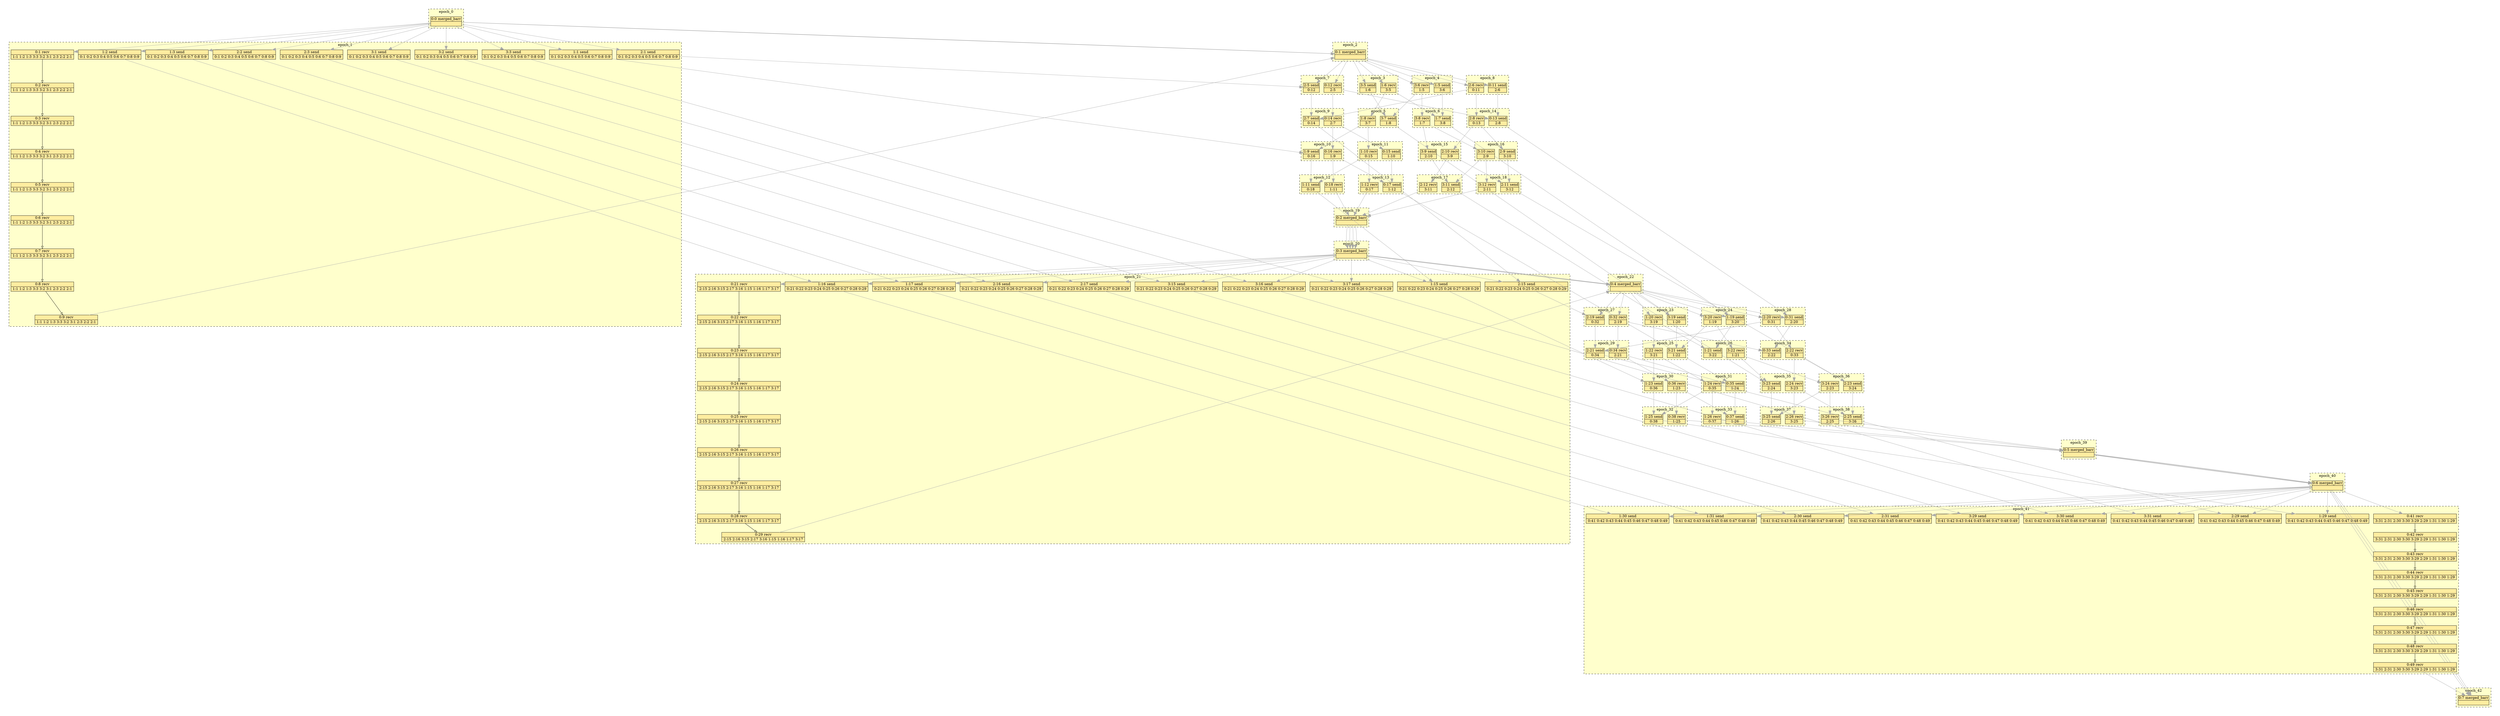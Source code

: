 digraph{node[shape=none margin=0 style=filled colorscheme=ylorrd9 fillcolor=2];compound=true;splines=line;subgraph clusterdummy0_0{style=invis;subgraph clusterdummy0_1{style=invis;subgraph clusterdummy0_2{style=invis;subgraph cluster0{style=dashed;colorscheme=ylorrd9;bgcolor=1;edge[arrowhead=empty];label=epoch_0;150[label=<<table border="0" cellborder="0" cellspacing="0"><tr><td>0:0 merged_barr</td></tr><hr/><tr><td> </td></tr></table>>];}}}}subgraph clusterdummy1_0{style=invis;subgraph clusterdummy1_1{style=invis;subgraph clusterdummy1_2{style=invis;subgraph cluster1{style=dashed;colorscheme=ylorrd9;bgcolor=1;edge[arrowhead=empty];label=epoch_1;1[label=<<table border="0" cellborder="0" cellspacing="0"><tr><td>0:1 recv</td></tr><hr/><tr><td> 1:1 1:2 1:3 3:3 3:2 3:1 2:3 2:2 2:1 </td></tr></table>>];2[label=<<table border="0" cellborder="0" cellspacing="0"><tr><td>0:2 recv</td></tr><hr/><tr><td> 1:1 1:2 1:3 3:3 3:2 3:1 2:3 2:2 2:1 </td></tr></table>>];1->2;3[label=<<table border="0" cellborder="0" cellspacing="0"><tr><td>0:3 recv</td></tr><hr/><tr><td> 1:1 1:2 1:3 3:3 3:2 3:1 2:3 2:2 2:1 </td></tr></table>>];2->3;4[label=<<table border="0" cellborder="0" cellspacing="0"><tr><td>0:4 recv</td></tr><hr/><tr><td> 1:1 1:2 1:3 3:3 3:2 3:1 2:3 2:2 2:1 </td></tr></table>>];3->4;5[label=<<table border="0" cellborder="0" cellspacing="0"><tr><td>0:5 recv</td></tr><hr/><tr><td> 1:1 1:2 1:3 3:3 3:2 3:1 2:3 2:2 2:1 </td></tr></table>>];4->5;6[label=<<table border="0" cellborder="0" cellspacing="0"><tr><td>0:6 recv</td></tr><hr/><tr><td> 1:1 1:2 1:3 3:3 3:2 3:1 2:3 2:2 2:1 </td></tr></table>>];5->6;7[label=<<table border="0" cellborder="0" cellspacing="0"><tr><td>0:7 recv</td></tr><hr/><tr><td> 1:1 1:2 1:3 3:3 3:2 3:1 2:3 2:2 2:1 </td></tr></table>>];6->7;8[label=<<table border="0" cellborder="0" cellspacing="0"><tr><td>0:8 recv</td></tr><hr/><tr><td> 1:1 1:2 1:3 3:3 3:2 3:1 2:3 2:2 2:1 </td></tr></table>>];7->8;9[label=<<table border="0" cellborder="0" cellspacing="0"><tr><td>0:9 recv</td></tr><hr/><tr><td> 1:1 1:2 1:3 3:3 3:2 3:1 2:3 2:2 2:1 </td></tr></table>>];8->9;52[label=<<table border="0" cellborder="0" cellspacing="0"><tr><td>1:1 send</td></tr><hr/><tr><td> 0:1 0:2 0:3 0:4 0:5 0:6 0:7 0:8 0:9 </td></tr></table>>];53[label=<<table border="0" cellborder="0" cellspacing="0"><tr><td>1:2 send</td></tr><hr/><tr><td> 0:1 0:2 0:3 0:4 0:5 0:6 0:7 0:8 0:9 </td></tr></table>>];54[label=<<table border="0" cellborder="0" cellspacing="0"><tr><td>1:3 send</td></tr><hr/><tr><td> 0:1 0:2 0:3 0:4 0:5 0:6 0:7 0:8 0:9 </td></tr></table>>];85[label=<<table border="0" cellborder="0" cellspacing="0"><tr><td>2:1 send</td></tr><hr/><tr><td> 0:1 0:2 0:3 0:4 0:5 0:6 0:7 0:8 0:9 </td></tr></table>>];86[label=<<table border="0" cellborder="0" cellspacing="0"><tr><td>2:2 send</td></tr><hr/><tr><td> 0:1 0:2 0:3 0:4 0:5 0:6 0:7 0:8 0:9 </td></tr></table>>];87[label=<<table border="0" cellborder="0" cellspacing="0"><tr><td>2:3 send</td></tr><hr/><tr><td> 0:1 0:2 0:3 0:4 0:5 0:6 0:7 0:8 0:9 </td></tr></table>>];118[label=<<table border="0" cellborder="0" cellspacing="0"><tr><td>3:1 send</td></tr><hr/><tr><td> 0:1 0:2 0:3 0:4 0:5 0:6 0:7 0:8 0:9 </td></tr></table>>];119[label=<<table border="0" cellborder="0" cellspacing="0"><tr><td>3:2 send</td></tr><hr/><tr><td> 0:1 0:2 0:3 0:4 0:5 0:6 0:7 0:8 0:9 </td></tr></table>>];120[label=<<table border="0" cellborder="0" cellspacing="0"><tr><td>3:3 send</td></tr><hr/><tr><td> 0:1 0:2 0:3 0:4 0:5 0:6 0:7 0:8 0:9 </td></tr></table>>];}}}}subgraph clusterdummy2_0{style=invis;subgraph clusterdummy2_1{style=invis;subgraph clusterdummy2_2{style=invis;subgraph cluster2{style=dashed;colorscheme=ylorrd9;bgcolor=1;edge[arrowhead=empty];label=epoch_2;151[label=<<table border="0" cellborder="0" cellspacing="0"><tr><td>0:1 merged_barr</td></tr><hr/><tr><td> </td></tr></table>>];}}}}subgraph clusterdummy3_0{style=invis;subgraph clusterdummy3_1{style=invis;subgraph clusterdummy3_2{style=invis;subgraph cluster3{style=dashed;colorscheme=ylorrd9;bgcolor=1;edge[arrowhead=empty];label=epoch_3;57[label=<<table border="0" cellborder="0" cellspacing="0"><tr><td>1:6 recv</td></tr><hr/><tr><td> 3:5 </td></tr></table>>];122[label=<<table border="0" cellborder="0" cellspacing="0"><tr><td>3:5 send</td></tr><hr/><tr><td> 1:6 </td></tr></table>>];}}}}subgraph clusterdummy4_0{style=invis;subgraph clusterdummy4_1{style=invis;subgraph clusterdummy4_2{style=invis;subgraph cluster4{style=dashed;colorscheme=ylorrd9;bgcolor=1;edge[arrowhead=empty];label=epoch_4;56[label=<<table border="0" cellborder="0" cellspacing="0"><tr><td>1:5 send</td></tr><hr/><tr><td> 3:6 </td></tr></table>>];123[label=<<table border="0" cellborder="0" cellspacing="0"><tr><td>3:6 recv</td></tr><hr/><tr><td> 1:5 </td></tr></table>>];}}}}subgraph clusterdummy5_0{style=invis;subgraph clusterdummy5_1{style=invis;subgraph clusterdummy5_2{style=invis;subgraph cluster5{style=dashed;colorscheme=ylorrd9;bgcolor=1;edge[arrowhead=empty];label=epoch_5;59[label=<<table border="0" cellborder="0" cellspacing="0"><tr><td>1:8 recv</td></tr><hr/><tr><td> 3:7 </td></tr></table>>];124[label=<<table border="0" cellborder="0" cellspacing="0"><tr><td>3:7 send</td></tr><hr/><tr><td> 1:8 </td></tr></table>>];}}}}subgraph clusterdummy6_0{style=invis;subgraph clusterdummy6_1{style=invis;subgraph clusterdummy6_2{style=invis;subgraph cluster6{style=dashed;colorscheme=ylorrd9;bgcolor=1;edge[arrowhead=empty];label=epoch_6;58[label=<<table border="0" cellborder="0" cellspacing="0"><tr><td>1:7 send</td></tr><hr/><tr><td> 3:8 </td></tr></table>>];125[label=<<table border="0" cellborder="0" cellspacing="0"><tr><td>3:8 recv</td></tr><hr/><tr><td> 1:7 </td></tr></table>>];}}}}subgraph clusterdummy7_0{style=invis;subgraph clusterdummy7_1{style=invis;subgraph clusterdummy7_2{style=invis;subgraph cluster7{style=dashed;colorscheme=ylorrd9;bgcolor=1;edge[arrowhead=empty];label=epoch_7;12[label=<<table border="0" cellborder="0" cellspacing="0"><tr><td>0:12 recv</td></tr><hr/><tr><td> 2:5 </td></tr></table>>];89[label=<<table border="0" cellborder="0" cellspacing="0"><tr><td>2:5 send</td></tr><hr/><tr><td> 0:12 </td></tr></table>>];}}}}subgraph clusterdummy8_0{style=invis;subgraph clusterdummy8_1{style=invis;subgraph clusterdummy8_2{style=invis;subgraph cluster8{style=dashed;colorscheme=ylorrd9;bgcolor=1;edge[arrowhead=empty];label=epoch_8;11[label=<<table border="0" cellborder="0" cellspacing="0"><tr><td>0:11 send</td></tr><hr/><tr><td> 2:6 </td></tr></table>>];90[label=<<table border="0" cellborder="0" cellspacing="0"><tr><td>2:6 recv</td></tr><hr/><tr><td> 0:11 </td></tr></table>>];}}}}subgraph clusterdummy9_0{style=invis;subgraph clusterdummy9_1{style=invis;subgraph clusterdummy9_2{style=invis;subgraph cluster9{style=dashed;colorscheme=ylorrd9;bgcolor=1;edge[arrowhead=empty];label=epoch_9;14[label=<<table border="0" cellborder="0" cellspacing="0"><tr><td>0:14 recv</td></tr><hr/><tr><td> 2:7 </td></tr></table>>];91[label=<<table border="0" cellborder="0" cellspacing="0"><tr><td>2:7 send</td></tr><hr/><tr><td> 0:14 </td></tr></table>>];}}}}subgraph clusterdummy10_0{style=invis;subgraph clusterdummy10_1{style=invis;subgraph clusterdummy10_2{style=invis;subgraph cluster10{style=dashed;colorscheme=ylorrd9;bgcolor=1;edge[arrowhead=empty];label=epoch_10;16[label=<<table border="0" cellborder="0" cellspacing="0"><tr><td>0:16 recv</td></tr><hr/><tr><td> 1:9 </td></tr></table>>];60[label=<<table border="0" cellborder="0" cellspacing="0"><tr><td>1:9 send</td></tr><hr/><tr><td> 0:16 </td></tr></table>>];}}}}subgraph clusterdummy11_0{style=invis;subgraph clusterdummy11_1{style=invis;subgraph clusterdummy11_2{style=invis;subgraph cluster11{style=dashed;colorscheme=ylorrd9;bgcolor=1;edge[arrowhead=empty];label=epoch_11;15[label=<<table border="0" cellborder="0" cellspacing="0"><tr><td>0:15 send</td></tr><hr/><tr><td> 1:10 </td></tr></table>>];61[label=<<table border="0" cellborder="0" cellspacing="0"><tr><td>1:10 recv</td></tr><hr/><tr><td> 0:15 </td></tr></table>>];}}}}subgraph clusterdummy12_0{style=invis;subgraph clusterdummy12_1{style=invis;subgraph clusterdummy12_2{style=invis;subgraph cluster12{style=dashed;colorscheme=ylorrd9;bgcolor=1;edge[arrowhead=empty];label=epoch_12;18[label=<<table border="0" cellborder="0" cellspacing="0"><tr><td>0:18 recv</td></tr><hr/><tr><td> 1:11 </td></tr></table>>];62[label=<<table border="0" cellborder="0" cellspacing="0"><tr><td>1:11 send</td></tr><hr/><tr><td> 0:18 </td></tr></table>>];}}}}subgraph clusterdummy13_0{style=invis;subgraph clusterdummy13_1{style=invis;subgraph clusterdummy13_2{style=invis;subgraph cluster13{style=dashed;colorscheme=ylorrd9;bgcolor=1;edge[arrowhead=empty];label=epoch_13;17[label=<<table border="0" cellborder="0" cellspacing="0"><tr><td>0:17 send</td></tr><hr/><tr><td> 1:12 </td></tr></table>>];63[label=<<table border="0" cellborder="0" cellspacing="0"><tr><td>1:12 recv</td></tr><hr/><tr><td> 0:17 </td></tr></table>>];}}}}subgraph clusterdummy14_0{style=invis;subgraph clusterdummy14_1{style=invis;subgraph clusterdummy14_2{style=invis;subgraph cluster14{style=dashed;colorscheme=ylorrd9;bgcolor=1;edge[arrowhead=empty];label=epoch_14;13[label=<<table border="0" cellborder="0" cellspacing="0"><tr><td>0:13 send</td></tr><hr/><tr><td> 2:8 </td></tr></table>>];92[label=<<table border="0" cellborder="0" cellspacing="0"><tr><td>2:8 recv</td></tr><hr/><tr><td> 0:13 </td></tr></table>>];}}}}subgraph clusterdummy15_0{style=invis;subgraph clusterdummy15_1{style=invis;subgraph clusterdummy15_2{style=invis;subgraph cluster15{style=dashed;colorscheme=ylorrd9;bgcolor=1;edge[arrowhead=empty];label=epoch_15;94[label=<<table border="0" cellborder="0" cellspacing="0"><tr><td>2:10 recv</td></tr><hr/><tr><td> 3:9 </td></tr></table>>];126[label=<<table border="0" cellborder="0" cellspacing="0"><tr><td>3:9 send</td></tr><hr/><tr><td> 2:10 </td></tr></table>>];}}}}subgraph clusterdummy16_0{style=invis;subgraph clusterdummy16_1{style=invis;subgraph clusterdummy16_2{style=invis;subgraph cluster16{style=dashed;colorscheme=ylorrd9;bgcolor=1;edge[arrowhead=empty];label=epoch_16;93[label=<<table border="0" cellborder="0" cellspacing="0"><tr><td>2:9 send</td></tr><hr/><tr><td> 3:10 </td></tr></table>>];127[label=<<table border="0" cellborder="0" cellspacing="0"><tr><td>3:10 recv</td></tr><hr/><tr><td> 2:9 </td></tr></table>>];}}}}subgraph clusterdummy17_0{style=invis;subgraph clusterdummy17_1{style=invis;subgraph clusterdummy17_2{style=invis;subgraph cluster17{style=dashed;colorscheme=ylorrd9;bgcolor=1;edge[arrowhead=empty];label=epoch_17;96[label=<<table border="0" cellborder="0" cellspacing="0"><tr><td>2:12 recv</td></tr><hr/><tr><td> 3:11 </td></tr></table>>];128[label=<<table border="0" cellborder="0" cellspacing="0"><tr><td>3:11 send</td></tr><hr/><tr><td> 2:12 </td></tr></table>>];}}}}subgraph clusterdummy18_0{style=invis;subgraph clusterdummy18_1{style=invis;subgraph clusterdummy18_2{style=invis;subgraph cluster18{style=dashed;colorscheme=ylorrd9;bgcolor=1;edge[arrowhead=empty];label=epoch_18;95[label=<<table border="0" cellborder="0" cellspacing="0"><tr><td>2:11 send</td></tr><hr/><tr><td> 3:12 </td></tr></table>>];129[label=<<table border="0" cellborder="0" cellspacing="0"><tr><td>3:12 recv</td></tr><hr/><tr><td> 2:11 </td></tr></table>>];}}}}subgraph clusterdummy19_0{style=invis;subgraph clusterdummy19_1{style=invis;subgraph clusterdummy19_2{style=invis;subgraph cluster19{style=dashed;colorscheme=ylorrd9;bgcolor=1;edge[arrowhead=empty];label=epoch_19;152[label=<<table border="0" cellborder="0" cellspacing="0"><tr><td>0:2 merged_barr</td></tr><hr/><tr><td> </td></tr></table>>];}}}}subgraph clusterdummy20_0{style=invis;subgraph clusterdummy20_1{style=invis;subgraph clusterdummy20_2{style=invis;subgraph cluster20{style=dashed;colorscheme=ylorrd9;bgcolor=1;edge[arrowhead=empty];label=epoch_20;153[label=<<table border="0" cellborder="0" cellspacing="0"><tr><td>0:3 merged_barr</td></tr><hr/><tr><td> </td></tr></table>>];}}}}subgraph clusterdummy21_0{style=invis;subgraph clusterdummy21_1{style=invis;subgraph clusterdummy21_2{style=invis;subgraph cluster21{style=dashed;colorscheme=ylorrd9;bgcolor=1;edge[arrowhead=empty];label=epoch_21;21[label=<<table border="0" cellborder="0" cellspacing="0"><tr><td>0:21 recv</td></tr><hr/><tr><td> 2:15 2:16 3:15 2:17 3:16 1:15 1:16 1:17 3:17 </td></tr></table>>];22[label=<<table border="0" cellborder="0" cellspacing="0"><tr><td>0:22 recv</td></tr><hr/><tr><td> 2:15 2:16 3:15 2:17 3:16 1:15 1:16 1:17 3:17 </td></tr></table>>];21->22;23[label=<<table border="0" cellborder="0" cellspacing="0"><tr><td>0:23 recv</td></tr><hr/><tr><td> 2:15 2:16 3:15 2:17 3:16 1:15 1:16 1:17 3:17 </td></tr></table>>];22->23;24[label=<<table border="0" cellborder="0" cellspacing="0"><tr><td>0:24 recv</td></tr><hr/><tr><td> 2:15 2:16 3:15 2:17 3:16 1:15 1:16 1:17 3:17 </td></tr></table>>];23->24;25[label=<<table border="0" cellborder="0" cellspacing="0"><tr><td>0:25 recv</td></tr><hr/><tr><td> 2:15 2:16 3:15 2:17 3:16 1:15 1:16 1:17 3:17 </td></tr></table>>];24->25;26[label=<<table border="0" cellborder="0" cellspacing="0"><tr><td>0:26 recv</td></tr><hr/><tr><td> 2:15 2:16 3:15 2:17 3:16 1:15 1:16 1:17 3:17 </td></tr></table>>];25->26;27[label=<<table border="0" cellborder="0" cellspacing="0"><tr><td>0:27 recv</td></tr><hr/><tr><td> 2:15 2:16 3:15 2:17 3:16 1:15 1:16 1:17 3:17 </td></tr></table>>];26->27;28[label=<<table border="0" cellborder="0" cellspacing="0"><tr><td>0:28 recv</td></tr><hr/><tr><td> 2:15 2:16 3:15 2:17 3:16 1:15 1:16 1:17 3:17 </td></tr></table>>];27->28;29[label=<<table border="0" cellborder="0" cellspacing="0"><tr><td>0:29 recv</td></tr><hr/><tr><td> 2:15 2:16 3:15 2:17 3:16 1:15 1:16 1:17 3:17 </td></tr></table>>];28->29;66[label=<<table border="0" cellborder="0" cellspacing="0"><tr><td>1:15 send</td></tr><hr/><tr><td> 0:21 0:22 0:23 0:24 0:25 0:26 0:27 0:28 0:29 </td></tr></table>>];67[label=<<table border="0" cellborder="0" cellspacing="0"><tr><td>1:16 send</td></tr><hr/><tr><td> 0:21 0:22 0:23 0:24 0:25 0:26 0:27 0:28 0:29 </td></tr></table>>];68[label=<<table border="0" cellborder="0" cellspacing="0"><tr><td>1:17 send</td></tr><hr/><tr><td> 0:21 0:22 0:23 0:24 0:25 0:26 0:27 0:28 0:29 </td></tr></table>>];99[label=<<table border="0" cellborder="0" cellspacing="0"><tr><td>2:15 send</td></tr><hr/><tr><td> 0:21 0:22 0:23 0:24 0:25 0:26 0:27 0:28 0:29 </td></tr></table>>];100[label=<<table border="0" cellborder="0" cellspacing="0"><tr><td>2:16 send</td></tr><hr/><tr><td> 0:21 0:22 0:23 0:24 0:25 0:26 0:27 0:28 0:29 </td></tr></table>>];101[label=<<table border="0" cellborder="0" cellspacing="0"><tr><td>2:17 send</td></tr><hr/><tr><td> 0:21 0:22 0:23 0:24 0:25 0:26 0:27 0:28 0:29 </td></tr></table>>];132[label=<<table border="0" cellborder="0" cellspacing="0"><tr><td>3:15 send</td></tr><hr/><tr><td> 0:21 0:22 0:23 0:24 0:25 0:26 0:27 0:28 0:29 </td></tr></table>>];133[label=<<table border="0" cellborder="0" cellspacing="0"><tr><td>3:16 send</td></tr><hr/><tr><td> 0:21 0:22 0:23 0:24 0:25 0:26 0:27 0:28 0:29 </td></tr></table>>];134[label=<<table border="0" cellborder="0" cellspacing="0"><tr><td>3:17 send</td></tr><hr/><tr><td> 0:21 0:22 0:23 0:24 0:25 0:26 0:27 0:28 0:29 </td></tr></table>>];}}}}subgraph clusterdummy22_0{style=invis;subgraph clusterdummy22_1{style=invis;subgraph clusterdummy22_2{style=invis;subgraph cluster22{style=dashed;colorscheme=ylorrd9;bgcolor=1;edge[arrowhead=empty];label=epoch_22;154[label=<<table border="0" cellborder="0" cellspacing="0"><tr><td>0:4 merged_barr</td></tr><hr/><tr><td> </td></tr></table>>];}}}}subgraph clusterdummy23_0{style=invis;subgraph clusterdummy23_1{style=invis;subgraph clusterdummy23_2{style=invis;subgraph cluster23{style=dashed;colorscheme=ylorrd9;bgcolor=1;edge[arrowhead=empty];label=epoch_23;71[label=<<table border="0" cellborder="0" cellspacing="0"><tr><td>1:20 recv</td></tr><hr/><tr><td> 3:19 </td></tr></table>>];136[label=<<table border="0" cellborder="0" cellspacing="0"><tr><td>3:19 send</td></tr><hr/><tr><td> 1:20 </td></tr></table>>];}}}}subgraph clusterdummy24_0{style=invis;subgraph clusterdummy24_1{style=invis;subgraph clusterdummy24_2{style=invis;subgraph cluster24{style=dashed;colorscheme=ylorrd9;bgcolor=1;edge[arrowhead=empty];label=epoch_24;70[label=<<table border="0" cellborder="0" cellspacing="0"><tr><td>1:19 send</td></tr><hr/><tr><td> 3:20 </td></tr></table>>];137[label=<<table border="0" cellborder="0" cellspacing="0"><tr><td>3:20 recv</td></tr><hr/><tr><td> 1:19 </td></tr></table>>];}}}}subgraph clusterdummy25_0{style=invis;subgraph clusterdummy25_1{style=invis;subgraph clusterdummy25_2{style=invis;subgraph cluster25{style=dashed;colorscheme=ylorrd9;bgcolor=1;edge[arrowhead=empty];label=epoch_25;73[label=<<table border="0" cellborder="0" cellspacing="0"><tr><td>1:22 recv</td></tr><hr/><tr><td> 3:21 </td></tr></table>>];138[label=<<table border="0" cellborder="0" cellspacing="0"><tr><td>3:21 send</td></tr><hr/><tr><td> 1:22 </td></tr></table>>];}}}}subgraph clusterdummy26_0{style=invis;subgraph clusterdummy26_1{style=invis;subgraph clusterdummy26_2{style=invis;subgraph cluster26{style=dashed;colorscheme=ylorrd9;bgcolor=1;edge[arrowhead=empty];label=epoch_26;72[label=<<table border="0" cellborder="0" cellspacing="0"><tr><td>1:21 send</td></tr><hr/><tr><td> 3:22 </td></tr></table>>];139[label=<<table border="0" cellborder="0" cellspacing="0"><tr><td>3:22 recv</td></tr><hr/><tr><td> 1:21 </td></tr></table>>];}}}}subgraph clusterdummy27_0{style=invis;subgraph clusterdummy27_1{style=invis;subgraph clusterdummy27_2{style=invis;subgraph cluster27{style=dashed;colorscheme=ylorrd9;bgcolor=1;edge[arrowhead=empty];label=epoch_27;32[label=<<table border="0" cellborder="0" cellspacing="0"><tr><td>0:32 recv</td></tr><hr/><tr><td> 2:19 </td></tr></table>>];103[label=<<table border="0" cellborder="0" cellspacing="0"><tr><td>2:19 send</td></tr><hr/><tr><td> 0:32 </td></tr></table>>];}}}}subgraph clusterdummy28_0{style=invis;subgraph clusterdummy28_1{style=invis;subgraph clusterdummy28_2{style=invis;subgraph cluster28{style=dashed;colorscheme=ylorrd9;bgcolor=1;edge[arrowhead=empty];label=epoch_28;31[label=<<table border="0" cellborder="0" cellspacing="0"><tr><td>0:31 send</td></tr><hr/><tr><td> 2:20 </td></tr></table>>];104[label=<<table border="0" cellborder="0" cellspacing="0"><tr><td>2:20 recv</td></tr><hr/><tr><td> 0:31 </td></tr></table>>];}}}}subgraph clusterdummy29_0{style=invis;subgraph clusterdummy29_1{style=invis;subgraph clusterdummy29_2{style=invis;subgraph cluster29{style=dashed;colorscheme=ylorrd9;bgcolor=1;edge[arrowhead=empty];label=epoch_29;34[label=<<table border="0" cellborder="0" cellspacing="0"><tr><td>0:34 recv</td></tr><hr/><tr><td> 2:21 </td></tr></table>>];105[label=<<table border="0" cellborder="0" cellspacing="0"><tr><td>2:21 send</td></tr><hr/><tr><td> 0:34 </td></tr></table>>];}}}}subgraph clusterdummy30_0{style=invis;subgraph clusterdummy30_1{style=invis;subgraph clusterdummy30_2{style=invis;subgraph cluster30{style=dashed;colorscheme=ylorrd9;bgcolor=1;edge[arrowhead=empty];label=epoch_30;36[label=<<table border="0" cellborder="0" cellspacing="0"><tr><td>0:36 recv</td></tr><hr/><tr><td> 1:23 </td></tr></table>>];74[label=<<table border="0" cellborder="0" cellspacing="0"><tr><td>1:23 send</td></tr><hr/><tr><td> 0:36 </td></tr></table>>];}}}}subgraph clusterdummy31_0{style=invis;subgraph clusterdummy31_1{style=invis;subgraph clusterdummy31_2{style=invis;subgraph cluster31{style=dashed;colorscheme=ylorrd9;bgcolor=1;edge[arrowhead=empty];label=epoch_31;35[label=<<table border="0" cellborder="0" cellspacing="0"><tr><td>0:35 send</td></tr><hr/><tr><td> 1:24 </td></tr></table>>];75[label=<<table border="0" cellborder="0" cellspacing="0"><tr><td>1:24 recv</td></tr><hr/><tr><td> 0:35 </td></tr></table>>];}}}}subgraph clusterdummy32_0{style=invis;subgraph clusterdummy32_1{style=invis;subgraph clusterdummy32_2{style=invis;subgraph cluster32{style=dashed;colorscheme=ylorrd9;bgcolor=1;edge[arrowhead=empty];label=epoch_32;38[label=<<table border="0" cellborder="0" cellspacing="0"><tr><td>0:38 recv</td></tr><hr/><tr><td> 1:25 </td></tr></table>>];76[label=<<table border="0" cellborder="0" cellspacing="0"><tr><td>1:25 send</td></tr><hr/><tr><td> 0:38 </td></tr></table>>];}}}}subgraph clusterdummy33_0{style=invis;subgraph clusterdummy33_1{style=invis;subgraph clusterdummy33_2{style=invis;subgraph cluster33{style=dashed;colorscheme=ylorrd9;bgcolor=1;edge[arrowhead=empty];label=epoch_33;37[label=<<table border="0" cellborder="0" cellspacing="0"><tr><td>0:37 send</td></tr><hr/><tr><td> 1:26 </td></tr></table>>];77[label=<<table border="0" cellborder="0" cellspacing="0"><tr><td>1:26 recv</td></tr><hr/><tr><td> 0:37 </td></tr></table>>];}}}}subgraph clusterdummy34_0{style=invis;subgraph clusterdummy34_1{style=invis;subgraph clusterdummy34_2{style=invis;subgraph cluster34{style=dashed;colorscheme=ylorrd9;bgcolor=1;edge[arrowhead=empty];label=epoch_34;33[label=<<table border="0" cellborder="0" cellspacing="0"><tr><td>0:33 send</td></tr><hr/><tr><td> 2:22 </td></tr></table>>];106[label=<<table border="0" cellborder="0" cellspacing="0"><tr><td>2:22 recv</td></tr><hr/><tr><td> 0:33 </td></tr></table>>];}}}}subgraph clusterdummy35_0{style=invis;subgraph clusterdummy35_1{style=invis;subgraph clusterdummy35_2{style=invis;subgraph cluster35{style=dashed;colorscheme=ylorrd9;bgcolor=1;edge[arrowhead=empty];label=epoch_35;108[label=<<table border="0" cellborder="0" cellspacing="0"><tr><td>2:24 recv</td></tr><hr/><tr><td> 3:23 </td></tr></table>>];140[label=<<table border="0" cellborder="0" cellspacing="0"><tr><td>3:23 send</td></tr><hr/><tr><td> 2:24 </td></tr></table>>];}}}}subgraph clusterdummy36_0{style=invis;subgraph clusterdummy36_1{style=invis;subgraph clusterdummy36_2{style=invis;subgraph cluster36{style=dashed;colorscheme=ylorrd9;bgcolor=1;edge[arrowhead=empty];label=epoch_36;107[label=<<table border="0" cellborder="0" cellspacing="0"><tr><td>2:23 send</td></tr><hr/><tr><td> 3:24 </td></tr></table>>];141[label=<<table border="0" cellborder="0" cellspacing="0"><tr><td>3:24 recv</td></tr><hr/><tr><td> 2:23 </td></tr></table>>];}}}}subgraph clusterdummy37_0{style=invis;subgraph clusterdummy37_1{style=invis;subgraph clusterdummy37_2{style=invis;subgraph cluster37{style=dashed;colorscheme=ylorrd9;bgcolor=1;edge[arrowhead=empty];label=epoch_37;110[label=<<table border="0" cellborder="0" cellspacing="0"><tr><td>2:26 recv</td></tr><hr/><tr><td> 3:25 </td></tr></table>>];142[label=<<table border="0" cellborder="0" cellspacing="0"><tr><td>3:25 send</td></tr><hr/><tr><td> 2:26 </td></tr></table>>];}}}}subgraph clusterdummy38_0{style=invis;subgraph clusterdummy38_1{style=invis;subgraph clusterdummy38_2{style=invis;subgraph cluster38{style=dashed;colorscheme=ylorrd9;bgcolor=1;edge[arrowhead=empty];label=epoch_38;109[label=<<table border="0" cellborder="0" cellspacing="0"><tr><td>2:25 send</td></tr><hr/><tr><td> 3:26 </td></tr></table>>];143[label=<<table border="0" cellborder="0" cellspacing="0"><tr><td>3:26 recv</td></tr><hr/><tr><td> 2:25 </td></tr></table>>];}}}}subgraph clusterdummy39_0{style=invis;subgraph clusterdummy39_1{style=invis;subgraph clusterdummy39_2{style=invis;subgraph cluster39{style=dashed;colorscheme=ylorrd9;bgcolor=1;edge[arrowhead=empty];label=epoch_39;155[label=<<table border="0" cellborder="0" cellspacing="0"><tr><td>0:5 merged_barr</td></tr><hr/><tr><td> </td></tr></table>>];}}}}subgraph clusterdummy40_0{style=invis;subgraph clusterdummy40_1{style=invis;subgraph clusterdummy40_2{style=invis;subgraph cluster40{style=dashed;colorscheme=ylorrd9;bgcolor=1;edge[arrowhead=empty];label=epoch_40;156[label=<<table border="0" cellborder="0" cellspacing="0"><tr><td>0:6 merged_barr</td></tr><hr/><tr><td> </td></tr></table>>];}}}}subgraph clusterdummy41_0{style=invis;subgraph clusterdummy41_1{style=invis;subgraph clusterdummy41_2{style=invis;subgraph cluster41{style=dashed;colorscheme=ylorrd9;bgcolor=1;edge[arrowhead=empty];label=epoch_41;41[label=<<table border="0" cellborder="0" cellspacing="0"><tr><td>0:41 recv</td></tr><hr/><tr><td> 3:31 2:31 2:30 3:30 3:29 2:29 1:31 1:30 1:29 </td></tr></table>>];42[label=<<table border="0" cellborder="0" cellspacing="0"><tr><td>0:42 recv</td></tr><hr/><tr><td> 3:31 2:31 2:30 3:30 3:29 2:29 1:31 1:30 1:29 </td></tr></table>>];41->42;43[label=<<table border="0" cellborder="0" cellspacing="0"><tr><td>0:43 recv</td></tr><hr/><tr><td> 3:31 2:31 2:30 3:30 3:29 2:29 1:31 1:30 1:29 </td></tr></table>>];42->43;44[label=<<table border="0" cellborder="0" cellspacing="0"><tr><td>0:44 recv</td></tr><hr/><tr><td> 3:31 2:31 2:30 3:30 3:29 2:29 1:31 1:30 1:29 </td></tr></table>>];43->44;45[label=<<table border="0" cellborder="0" cellspacing="0"><tr><td>0:45 recv</td></tr><hr/><tr><td> 3:31 2:31 2:30 3:30 3:29 2:29 1:31 1:30 1:29 </td></tr></table>>];44->45;46[label=<<table border="0" cellborder="0" cellspacing="0"><tr><td>0:46 recv</td></tr><hr/><tr><td> 3:31 2:31 2:30 3:30 3:29 2:29 1:31 1:30 1:29 </td></tr></table>>];45->46;47[label=<<table border="0" cellborder="0" cellspacing="0"><tr><td>0:47 recv</td></tr><hr/><tr><td> 3:31 2:31 2:30 3:30 3:29 2:29 1:31 1:30 1:29 </td></tr></table>>];46->47;48[label=<<table border="0" cellborder="0" cellspacing="0"><tr><td>0:48 recv</td></tr><hr/><tr><td> 3:31 2:31 2:30 3:30 3:29 2:29 1:31 1:30 1:29 </td></tr></table>>];47->48;49[label=<<table border="0" cellborder="0" cellspacing="0"><tr><td>0:49 recv</td></tr><hr/><tr><td> 3:31 2:31 2:30 3:30 3:29 2:29 1:31 1:30 1:29 </td></tr></table>>];48->49;80[label=<<table border="0" cellborder="0" cellspacing="0"><tr><td>1:29 send</td></tr><hr/><tr><td> 0:41 0:42 0:43 0:44 0:45 0:46 0:47 0:48 0:49 </td></tr></table>>];81[label=<<table border="0" cellborder="0" cellspacing="0"><tr><td>1:30 send</td></tr><hr/><tr><td> 0:41 0:42 0:43 0:44 0:45 0:46 0:47 0:48 0:49 </td></tr></table>>];82[label=<<table border="0" cellborder="0" cellspacing="0"><tr><td>1:31 send</td></tr><hr/><tr><td> 0:41 0:42 0:43 0:44 0:45 0:46 0:47 0:48 0:49 </td></tr></table>>];113[label=<<table border="0" cellborder="0" cellspacing="0"><tr><td>2:29 send</td></tr><hr/><tr><td> 0:41 0:42 0:43 0:44 0:45 0:46 0:47 0:48 0:49 </td></tr></table>>];114[label=<<table border="0" cellborder="0" cellspacing="0"><tr><td>2:30 send</td></tr><hr/><tr><td> 0:41 0:42 0:43 0:44 0:45 0:46 0:47 0:48 0:49 </td></tr></table>>];115[label=<<table border="0" cellborder="0" cellspacing="0"><tr><td>2:31 send</td></tr><hr/><tr><td> 0:41 0:42 0:43 0:44 0:45 0:46 0:47 0:48 0:49 </td></tr></table>>];146[label=<<table border="0" cellborder="0" cellspacing="0"><tr><td>3:29 send</td></tr><hr/><tr><td> 0:41 0:42 0:43 0:44 0:45 0:46 0:47 0:48 0:49 </td></tr></table>>];147[label=<<table border="0" cellborder="0" cellspacing="0"><tr><td>3:30 send</td></tr><hr/><tr><td> 0:41 0:42 0:43 0:44 0:45 0:46 0:47 0:48 0:49 </td></tr></table>>];148[label=<<table border="0" cellborder="0" cellspacing="0"><tr><td>3:31 send</td></tr><hr/><tr><td> 0:41 0:42 0:43 0:44 0:45 0:46 0:47 0:48 0:49 </td></tr></table>>];}}}}subgraph clusterdummy42_0{style=invis;subgraph clusterdummy42_1{style=invis;subgraph clusterdummy42_2{style=invis;subgraph cluster42{style=dashed;colorscheme=ylorrd9;bgcolor=1;edge[arrowhead=empty];label=epoch_42;157[label=<<table border="0" cellborder="0" cellspacing="0"><tr><td>0:7 merged_barr</td></tr><hr/><tr><td> </td></tr></table>>];}}}}subgraph clusterdummy43_0{style=invis;subgraph clusterdummy43_1{style=invis;subgraph clusterdummy43_2{style=invis;subgraph cluster43{style=dashed;colorscheme=ylorrd9;bgcolor=1;edge[arrowhead=empty];label=epoch_43;}}}}subgraph{edge[color=darkgray arrowsize=1.5];150->1;151->11;151->12;12->13;11->13;12->14;14->15;14->16;16->17;15->17;16->18;153->21;154->31;13->31;154->32;32->33;31->33;32->34;34->35;17->35;34->36;36->37;35->37;36->38;156->41;150->52;150->53;150->54;151->56;151->57;57->58;56->58;57->59;59->60;52->60;59->61;61->62;60->62;61->63;153->66;62->66;153->67;53->67;153->68;54->68;154->70;58->70;154->71;71->72;70->72;71->73;73->74;66->74;73->75;75->76;74->76;75->77;156->80;76->80;156->81;67->81;156->82;68->82;150->85;150->86;150->87;151->89;85->89;151->90;90->91;89->91;90->92;92->93;92->94;94->95;93->95;94->96;153->99;91->99;153->100;86->100;153->101;87->101;154->103;99->103;154->104;104->105;103->105;104->106;106->107;95->107;106->108;108->109;107->109;108->110;156->113;105->113;156->114;100->114;156->115;101->115;150->118;150->119;150->120;151->122;151->123;123->124;122->124;123->125;125->126;125->127;127->128;126->128;127->129;153->132;118->132;153->133;119->133;153->134;120->134;154->136;124->136;154->137;137->138;136->138;137->139;139->140;128->140;139->141;141->142;140->142;141->143;156->146;132->146;156->147;133->147;156->148;134->148;9->151;150->151;150->151;150->151;18->152;63->152;96->152;129->152;152->153;152->153;152->153;152->153;29->154;153->154;153->154;153->154;38->155;77->155;110->155;143->155;155->156;155->156;155->156;155->156;49->157;156->157;156->157;156->157;}}